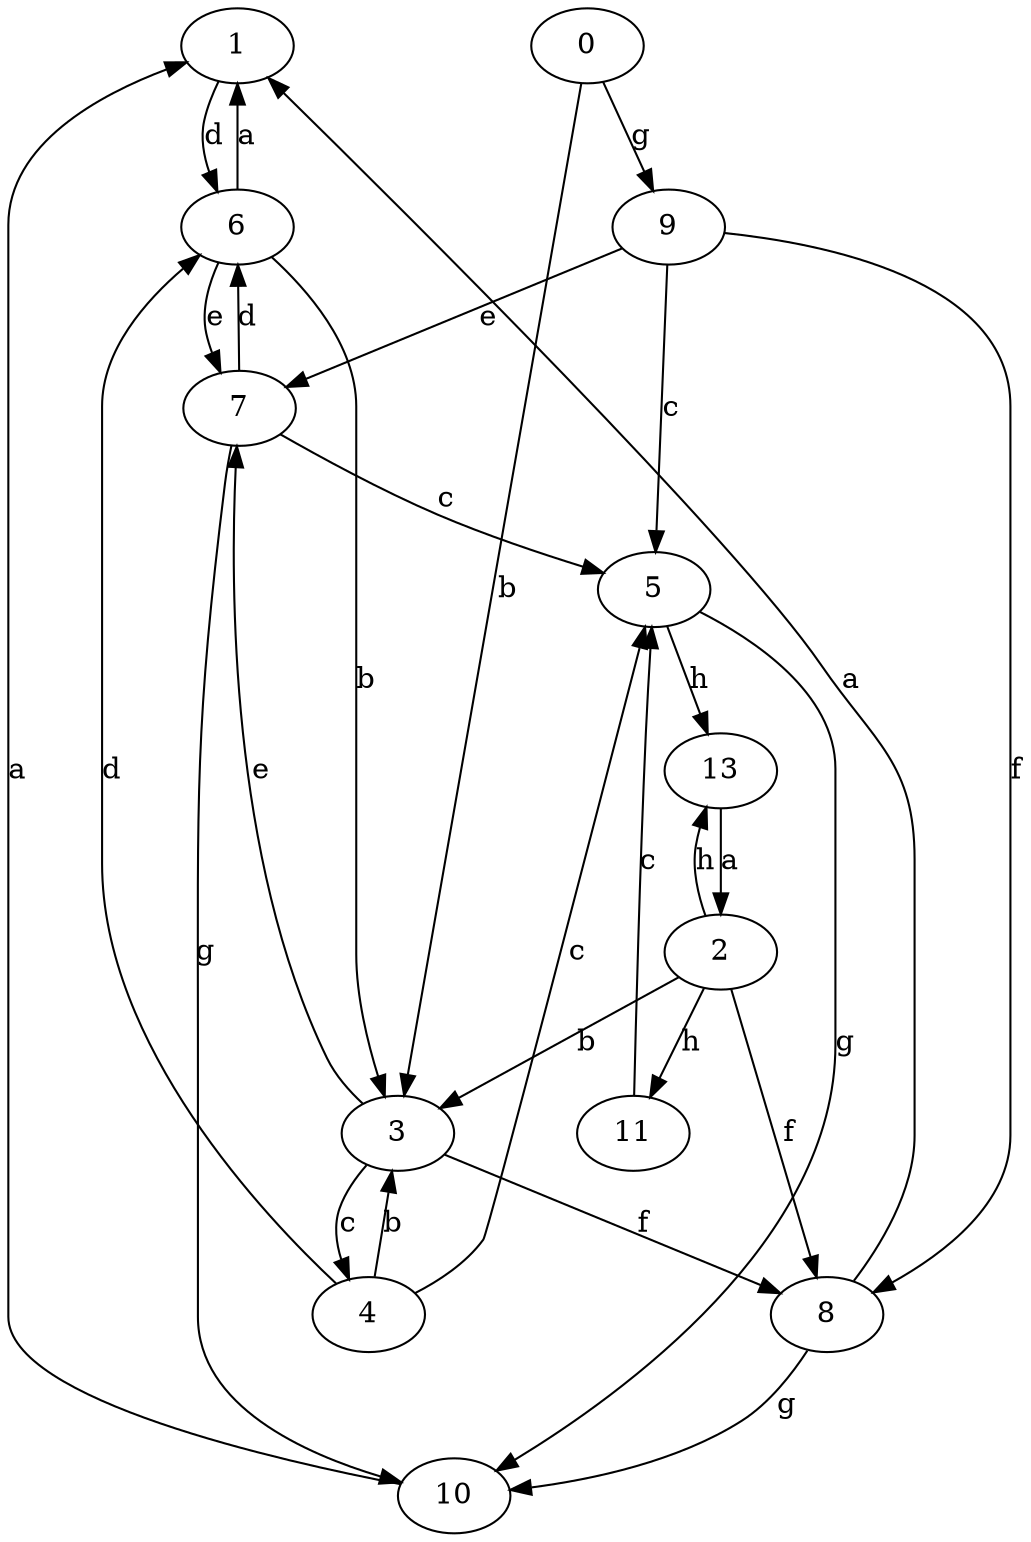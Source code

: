 strict digraph  {
1;
2;
3;
4;
5;
6;
7;
8;
9;
10;
11;
13;
0;
1 -> 6  [label=d];
2 -> 3  [label=b];
2 -> 8  [label=f];
2 -> 11  [label=h];
2 -> 13  [label=h];
3 -> 4  [label=c];
3 -> 7  [label=e];
3 -> 8  [label=f];
4 -> 3  [label=b];
4 -> 5  [label=c];
4 -> 6  [label=d];
5 -> 10  [label=g];
5 -> 13  [label=h];
6 -> 1  [label=a];
6 -> 3  [label=b];
6 -> 7  [label=e];
7 -> 5  [label=c];
7 -> 6  [label=d];
7 -> 10  [label=g];
8 -> 1  [label=a];
8 -> 10  [label=g];
9 -> 5  [label=c];
9 -> 7  [label=e];
9 -> 8  [label=f];
10 -> 1  [label=a];
11 -> 5  [label=c];
13 -> 2  [label=a];
0 -> 3  [label=b];
0 -> 9  [label=g];
}
